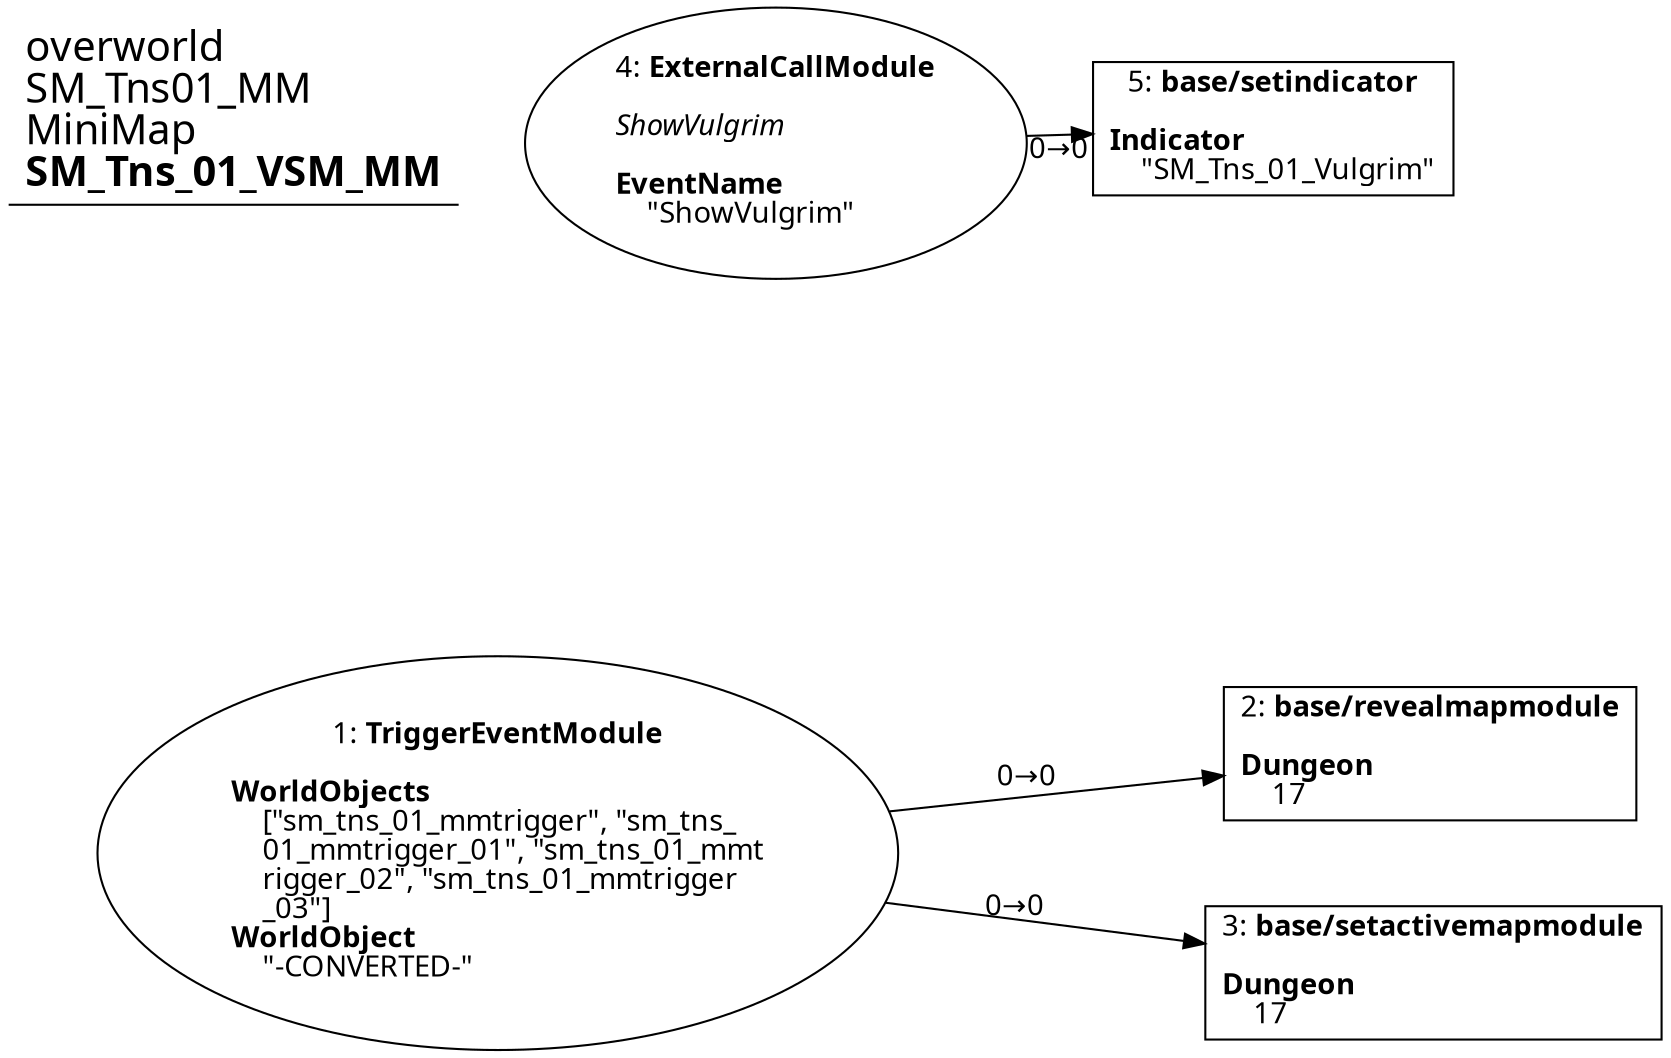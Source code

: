 digraph {
    layout = fdp;
    overlap = prism;
    sep = "+16";
    splines = spline;

    node [ shape = box ];

    graph [ fontname = "Segoe UI" ];
    node [ fontname = "Segoe UI" ];
    edge [ fontname = "Segoe UI" ];

    1 [ label = <1: <b>TriggerEventModule</b><br/><br/><b>WorldObjects</b><br align="left"/>    [&quot;sm_tns_01_mmtrigger&quot;, &quot;sm_tns_<br align="left"/>    01_mmtrigger_01&quot;, &quot;sm_tns_01_mmt<br align="left"/>    rigger_02&quot;, &quot;sm_tns_01_mmtrigger<br align="left"/>    _03&quot;]<br align="left"/><b>WorldObject</b><br align="left"/>    &quot;-CONVERTED-&quot;<br align="left"/>> ];
    1 [ shape = oval ]
    1 [ pos = "0.303,-0.177!" ];
    1 -> 2 [ label = "0→0" ];
    1 -> 3 [ label = "0→0" ];

    2 [ label = <2: <b>base/revealmapmodule</b><br/><br/><b>Dungeon</b><br align="left"/>    17<br align="left"/>> ];
    2 [ pos = "0.666,-0.13800001!" ];

    3 [ label = <3: <b>base/setactivemapmodule</b><br/><br/><b>Dungeon</b><br align="left"/>    17<br align="left"/>> ];
    3 [ pos = "0.66800004,-0.224!" ];

    4 [ label = <4: <b>ExternalCallModule</b><br/><br/><i>ShowVulgrim<br align="left"/></i><br align="left"/><b>EventName</b><br align="left"/>    &quot;ShowVulgrim&quot;<br align="left"/>> ];
    4 [ shape = oval ]
    4 [ pos = "0.32000002,0.10700001!" ];
    4 -> 5 [ label = "0→0" ];

    5 [ label = <5: <b>base/setindicator</b><br/><br/><b>Indicator</b><br align="left"/>    &quot;SM_Tns_01_Vulgrim&quot;<br align="left"/>> ];
    5 [ pos = "0.59000003,0.10700001!" ];

    title [ pos = "0.30200002,0.108!" ];
    title [ shape = underline ];
    title [ label = <<font point-size="20">overworld<br align="left"/>SM_Tns01_MM<br align="left"/>MiniMap<br align="left"/><b>SM_Tns_01_VSM_MM</b><br align="left"/></font>> ];
}
